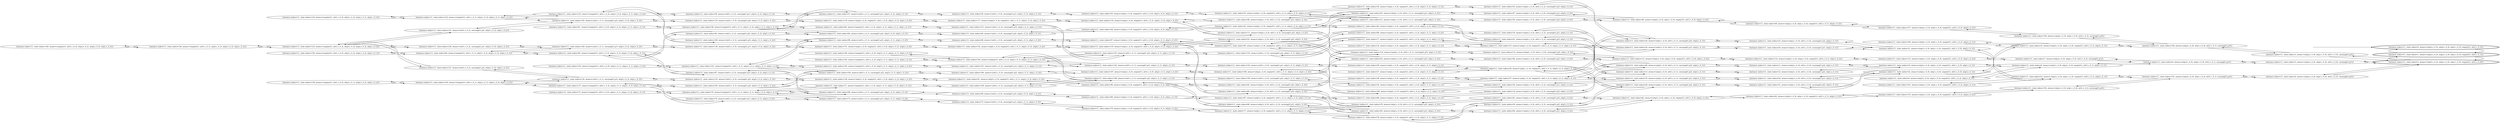 digraph {
rankdir="LR"
s140[label="(instance index=11, state index=140, atoms={empty(t1), at(t1,c_0_0), at(p3,c_0_2), at(p2,c_0_2), at(p1,c_0_2)})"]
s126[label="(instance index=11, state index=126, atoms={empty(t1), at(t1,c_0_1), at(p3,c_0_2), at(p2,c_0_2), at(p1,c_0_2)})"]
s124[label="(instance index=11, state index=124, atoms={empty(t1), at(t1,c_0_0), at(p3,c_0_2), at(p2,c_0_1), at(p1,c_0_2)})"]
s125[label="(instance index=11, state index=125, atoms={empty(t1), at(t1,c_0_2), at(p3,c_0_2), at(p2,c_0_2), at(p1,c_0_2)})"]
s156[label="(instance index=11, state index=156, atoms={empty(t1), at(t1,c_0_0), at(p3,c_0_2), at(p2,c_0_2), at(p1,c_0_1)})"]
s138[label="(instance index=11, state index=138, atoms={empty(t1), at(t1,c_0_0), at(p3,c_0_1), at(p2,c_0_2), at(p1,c_0_2)})"]
s127[label="(instance index=11, state index=127, atoms={at(t1,c_0_2), carrying(t1,p3), at(p2,c_0_2), at(p1,c_0_2)})"]
s128[label="(instance index=11, state index=128, atoms={at(t1,c_0_2), carrying(t1,p1), at(p3,c_0_2), at(p2,c_0_2)})"]
s122[label="(instance index=11, state index=122, atoms={empty(t1), at(t1,c_0_1), at(p3,c_0_2), at(p2,c_0_1), at(p1,c_0_2)})"]
s121[label="(instance index=11, state index=121, atoms={at(t1,c_0_2), carrying(t1,p2), at(p3,c_0_2), at(p1,c_0_2)})"]
s66[label="(instance index=11, state index=66, atoms={empty(t1), at(t1,c_0_1), at(p3,c_0_2), at(p2,c_0_2), at(p1,c_0_1)})"]
s136[label="(instance index=11, state index=136, atoms={empty(t1), at(t1,c_0_1), at(p3,c_0_1), at(p2,c_0_2), at(p1,c_0_2)})"]
s134[label="(instance index=11, state index=134, atoms={at(t1,c_0_1), carrying(t1,p3), at(p2,c_0_2), at(p1,c_0_2)})"]
s123[label="(instance index=11, state index=123, atoms={empty(t1), at(t1,c_0_2), at(p3,c_0_2), at(p2,c_0_1), at(p1,c_0_2)})"]
s129[label="(instance index=11, state index=129, atoms={at(t1,c_0_1), carrying(t1,p1), at(p3,c_0_2), at(p2,c_0_2)})"]
s120[label="(instance index=11, state index=120, atoms={at(t1,c_0_1), carrying(t1,p2), at(p3,c_0_2), at(p1,c_0_2)})"]
s65[label="(instance index=11, state index=65, atoms={empty(t1), at(t1,c_0_2), at(p3,c_0_2), at(p2,c_0_2), at(p1,c_0_1)})"]
s61[label="(instance index=11, state index=61, atoms={empty(t1), at(t1,c_0_0), at(p3,c_0_2), at(p2,c_0_1), at(p1,c_0_1)})"]
s137[label="(instance index=11, state index=137, atoms={empty(t1), at(t1,c_0_2), at(p3,c_0_1), at(p2,c_0_2), at(p1,c_0_2)})"]
s72[label="(instance index=11, state index=72, atoms={empty(t1), at(t1,c_0_0), at(p3,c_0_1), at(p2,c_0_2), at(p1,c_0_1)})"]
s103[label="(instance index=11, state index=103, atoms={empty(t1), at(t1,c_0_0), at(p3,c_0_1), at(p2,c_0_1), at(p1,c_0_2)})"]
s67[label="(instance index=11, state index=67, atoms={at(t1,c_0_2), carrying(t1,p3), at(p2,c_0_2), at(p1,c_0_1)})"]
s135[label="(instance index=11, state index=135, atoms={at(t1,c_0_0), carrying(t1,p3), at(p2,c_0_2), at(p1,c_0_2)})"]
s100[label="(instance index=11, state index=100, atoms={at(t1,c_0_2), carrying(t1,p3), at(p2,c_0_1), at(p1,c_0_2)})"]
s58[label="(instance index=11, state index=58, atoms={at(t1,c_0_2), carrying(t1,p1), at(p3,c_0_2), at(p2,c_0_1)})"]
s130[label="(instance index=11, state index=130, atoms={at(t1,c_0_0), carrying(t1,p1), at(p3,c_0_2), at(p2,c_0_2)})"]
s119[label="(instance index=11, state index=119, atoms={at(t1,c_0_0), carrying(t1,p2), at(p3,c_0_2), at(p1,c_0_2)})"]
s63[label="(instance index=11, state index=63, atoms={at(t1,c_0_2), carrying(t1,p2), at(p3,c_0_2), at(p1,c_0_1)})"]
s59[label="(instance index=11, state index=59, atoms={empty(t1), at(t1,c_0_1), at(p3,c_0_2), at(p2,c_0_1), at(p1,c_0_1)})"]
s105[label="(instance index=11, state index=105, atoms={at(t1,c_0_2), carrying(t1,p2), at(p3,c_0_1), at(p1,c_0_2)})"]
s74[label="(instance index=11, state index=74, atoms={at(t1,c_0_2), carrying(t1,p1), at(p3,c_0_1), at(p2,c_0_2)})"]
s70[label="(instance index=11, state index=70, atoms={empty(t1), at(t1,c_0_1), at(p3,c_0_1), at(p2,c_0_2), at(p1,c_0_1)})"]
s101[label="(instance index=11, state index=101, atoms={empty(t1), at(t1,c_0_1), at(p3,c_0_1), at(p2,c_0_1), at(p1,c_0_2)})"]
s68[label="(instance index=11, state index=68, atoms={at(t1,c_0_1), carrying(t1,p3), at(p2,c_0_2), at(p1,c_0_1)})"]
s139[label="(instance index=11, state index=139, atoms={at(p3,c_0_0), empty(t1), at(t1,c_0_0), at(p2,c_0_2), at(p1,c_0_2)})"]
s146[label="(instance index=11, state index=146, atoms={empty(t1), at(t1,c_0_0), at(p3,c_0_1), at(p2,c_0_1), at(p1,c_0_1)})"]
s145[label="(instance index=11, state index=145, atoms={empty(t1), at(t1,c_0_2), at(p3,c_0_1), at(p2,c_0_1), at(p1,c_0_1)})"]
s131[label="(instance index=11, state index=131, atoms={at(p1,c_0_0), empty(t1), at(t1,c_0_0), at(p3,c_0_2), at(p2,c_0_2)})"]
s102[label="(instance index=11, state index=102, atoms={empty(t1), at(t1,c_0_2), at(p3,c_0_1), at(p2,c_0_1), at(p1,c_0_2)})"]
s73[label="(instance index=11, state index=73, atoms={at(t1,c_0_1), carrying(t1,p1), at(p3,c_0_1), at(p2,c_0_2)})"]
s104[label="(instance index=11, state index=104, atoms={at(t1,c_0_1), carrying(t1,p2), at(p3,c_0_1), at(p1,c_0_2)})"]
s71[label="(instance index=11, state index=71, atoms={empty(t1), at(t1,c_0_2), at(p3,c_0_1), at(p2,c_0_2), at(p1,c_0_1)})"]
s62[label="(instance index=11, state index=62, atoms={at(t1,c_0_1), carrying(t1,p2), at(p3,c_0_2), at(p1,c_0_1)})"]
s118[label="(instance index=11, state index=118, atoms={at(p2,c_0_0), empty(t1), at(t1,c_0_0), at(p3,c_0_2), at(p1,c_0_2)})"]
s57[label="(instance index=11, state index=57, atoms={at(t1,c_0_1), carrying(t1,p1), at(p3,c_0_2), at(p2,c_0_1)})"]
s60[label="(instance index=11, state index=60, atoms={empty(t1), at(t1,c_0_2), at(p3,c_0_2), at(p2,c_0_1), at(p1,c_0_1)})"]
s99[label="(instance index=11, state index=99, atoms={at(t1,c_0_1), carrying(t1,p3), at(p2,c_0_1), at(p1,c_0_2)})"]
s141[label="(instance index=11, state index=141, atoms={at(t1,c_0_2), carrying(t1,p1), at(p3,c_0_1), at(p2,c_0_1)})"]
s151[label="(instance index=11, state index=151, atoms={at(t1,c_0_2), carrying(t1,p3), at(p2,c_0_1), at(p1,c_0_1)})"]
s149[label="(instance index=11, state index=149, atoms={at(t1,c_0_2), carrying(t1,p2), at(p3,c_0_1), at(p1,c_0_1)})"]
s132[label="(instance index=11, state index=132, atoms={at(p1,c_0_0), empty(t1), at(t1,c_0_1), at(p3,c_0_2), at(p2,c_0_2)})"]
s144[label="(instance index=11, state index=144, atoms={empty(t1), at(t1,c_0_1), at(p3,c_0_1), at(p2,c_0_1), at(p1,c_0_1)})"]
s75[label="(instance index=11, state index=75, atoms={at(t1,c_0_0), carrying(t1,p1), at(p3,c_0_1), at(p2,c_0_2)})"]
s106[label="(instance index=11, state index=106, atoms={at(t1,c_0_0), carrying(t1,p2), at(p3,c_0_1), at(p1,c_0_2)})"]
s64[label="(instance index=11, state index=64, atoms={at(t1,c_0_0), carrying(t1,p2), at(p3,c_0_2), at(p1,c_0_1)})"]
s117[label="(instance index=11, state index=117, atoms={at(p2,c_0_0), empty(t1), at(t1,c_0_1), at(p3,c_0_2), at(p1,c_0_2)})"]
s56[label="(instance index=11, state index=56, atoms={at(t1,c_0_0), carrying(t1,p1), at(p3,c_0_2), at(p2,c_0_1)})"]
s98[label="(instance index=11, state index=98, atoms={at(t1,c_0_0), carrying(t1,p3), at(p2,c_0_1), at(p1,c_0_2)})"]
s91[label="(instance index=11, state index=91, atoms={at(p3,c_0_0), empty(t1), at(t1,c_0_1), at(p2,c_0_2), at(p1,c_0_2)})"]
s69[label="(instance index=11, state index=69, atoms={at(t1,c_0_0), carrying(t1,p3), at(p2,c_0_2), at(p1,c_0_1)})"]
s142[label="(instance index=11, state index=142, atoms={at(t1,c_0_1), carrying(t1,p1), at(p3,c_0_1), at(p2,c_0_1)})"]
s133[label="(instance index=11, state index=133, atoms={at(p1,c_0_0), empty(t1), at(t1,c_0_2), at(p3,c_0_2), at(p2,c_0_2)})"]
s148[label="(instance index=11, state index=148, atoms={at(t1,c_0_1), carrying(t1,p2), at(p3,c_0_1), at(p1,c_0_1)})"]
s147[label="(instance index=11, state index=147, atoms={at(t1,c_0_1), carrying(t1,p3), at(p2,c_0_1), at(p1,c_0_1)})"]
s76[label="(instance index=11, state index=76, atoms={at(p1,c_0_0), empty(t1), at(t1,c_0_0), at(p3,c_0_1), at(p2,c_0_2)})"]
s107[label="(instance index=11, state index=107, atoms={at(p2,c_0_0), empty(t1), at(t1,c_0_0), at(p3,c_0_1), at(p1,c_0_2)})"]
s44[label="(instance index=11, state index=44, atoms={at(p2,c_0_0), empty(t1), at(t1,c_0_0), at(p3,c_0_2), at(p1,c_0_1)})"]
s116[label="(instance index=11, state index=116, atoms={at(p2,c_0_0), empty(t1), at(t1,c_0_2), at(p3,c_0_2), at(p1,c_0_2)})"]
s55[label="(instance index=11, state index=55, atoms={at(p1,c_0_0), empty(t1), at(t1,c_0_0), at(p3,c_0_2), at(p2,c_0_1)})"]
s97[label="(instance index=11, state index=97, atoms={at(p3,c_0_0), empty(t1), at(t1,c_0_0), at(p2,c_0_1), at(p1,c_0_2)})"]
s90[label="(instance index=11, state index=90, atoms={at(p3,c_0_0), empty(t1), at(t1,c_0_2), at(p2,c_0_2), at(p1,c_0_2)})"]
s89[label="(instance index=11, state index=89, atoms={at(p3,c_0_0), empty(t1), at(t1,c_0_0), at(p2,c_0_2), at(p1,c_0_1)})"]
s152[label="(instance index=11, state index=152, atoms={at(t1,c_0_0), carrying(t1,p3), at(p2,c_0_1), at(p1,c_0_1)})"]
s150[label="(instance index=11, state index=150, atoms={at(t1,c_0_0), carrying(t1,p2), at(p3,c_0_1), at(p1,c_0_1)})"]
s143[label="(instance index=11, state index=143, atoms={at(t1,c_0_0), carrying(t1,p1), at(p3,c_0_1), at(p2,c_0_1)})"]
s77[label="(instance index=11, state index=77, atoms={at(p1,c_0_0), empty(t1), at(t1,c_0_1), at(p3,c_0_1), at(p2,c_0_2)})"]
s108[label="(instance index=11, state index=108, atoms={at(p2,c_0_0), empty(t1), at(t1,c_0_1), at(p3,c_0_1), at(p1,c_0_2)})"]
s43[label="(instance index=11, state index=43, atoms={at(p2,c_0_0), empty(t1), at(t1,c_0_1), at(p3,c_0_2), at(p1,c_0_1)})"]
s46[label="(instance index=11, state index=46, atoms={at(p2,c_0_0), at(t1,c_0_2), carrying(t1,p1), at(p3,c_0_2)})"]
s52[label="(instance index=11, state index=52, atoms={at(p1,c_0_0), at(t1,c_0_2), carrying(t1,p2), at(p3,c_0_2)})"]
s53[label="(instance index=11, state index=53, atoms={at(p1,c_0_0), empty(t1), at(t1,c_0_1), at(p3,c_0_2), at(p2,c_0_1)})"]
s95[label="(instance index=11, state index=95, atoms={at(p3,c_0_0), empty(t1), at(t1,c_0_1), at(p2,c_0_1), at(p1,c_0_2)})"]
s80[label="(instance index=11, state index=80, atoms={at(p1,c_0_0), at(t1,c_0_2), carrying(t1,p3), at(p2,c_0_2)})"]
s86[label="(instance index=11, state index=86, atoms={at(p3,c_0_0), at(t1,c_0_2), carrying(t1,p1), at(p2,c_0_2)})"]
s87[label="(instance index=11, state index=87, atoms={at(p3,c_0_0), empty(t1), at(t1,c_0_1), at(p2,c_0_2), at(p1,c_0_1)})"]
s92[label="(instance index=11, state index=92, atoms={at(p3,c_0_0), at(t1,c_0_2), carrying(t1,p2), at(p1,c_0_2)})"]
s111[label="(instance index=11, state index=111, atoms={at(p2,c_0_0), at(t1,c_0_2), carrying(t1,p3), at(p1,c_0_2)})"]
s28[label="(instance index=11, state index=28, atoms={at(p1,c_0_0), empty(t1), at(t1,c_0_0), at(p3,c_0_1), at(p2,c_0_1)})"]
s27[label="(instance index=11, state index=27, atoms={at(p1,c_0_0), empty(t1), at(t1,c_0_2), at(p3,c_0_1), at(p2,c_0_1)})"]
s78[label="(instance index=11, state index=78, atoms={at(p1,c_0_0), empty(t1), at(t1,c_0_2), at(p3,c_0_1), at(p2,c_0_2)})"]
s109[label="(instance index=11, state index=109, atoms={at(p2,c_0_0), empty(t1), at(t1,c_0_2), at(p3,c_0_1), at(p1,c_0_2)})"]
s38[label="(instance index=11, state index=38, atoms={at(p2,c_0_0), empty(t1), at(t1,c_0_2), at(p3,c_0_1), at(p1,c_0_1)})"]
s39[label="(instance index=11, state index=39, atoms={at(p2,c_0_0), empty(t1), at(t1,c_0_0), at(p3,c_0_1), at(p1,c_0_1)})"]
s45[label="(instance index=11, state index=45, atoms={at(p2,c_0_0), at(t1,c_0_1), carrying(t1,p1), at(p3,c_0_2)})"]
s51[label="(instance index=11, state index=51, atoms={at(p1,c_0_0), at(t1,c_0_1), carrying(t1,p2), at(p3,c_0_2)})"]
s16[label="(instance index=11, state index=16, atoms={at(p3,c_0_0), empty(t1), at(t1,c_0_2), at(p2,c_0_1), at(p1,c_0_1)})"]
s17[label="(instance index=11, state index=17, atoms={at(p3,c_0_0), empty(t1), at(t1,c_0_0), at(p2,c_0_1), at(p1,c_0_1)})"]
s96[label="(instance index=11, state index=96, atoms={at(p3,c_0_0), empty(t1), at(t1,c_0_2), at(p2,c_0_1), at(p1,c_0_2)})"]
s54[label="(instance index=11, state index=54, atoms={at(p1,c_0_0), empty(t1), at(t1,c_0_2), at(p3,c_0_2), at(p2,c_0_1)})"]
s79[label="(instance index=11, state index=79, atoms={at(p1,c_0_0), at(t1,c_0_1), carrying(t1,p3), at(p2,c_0_2)})"]
s85[label="(instance index=11, state index=85, atoms={at(p3,c_0_0), at(t1,c_0_1), carrying(t1,p1), at(p2,c_0_2)})"]
s93[label="(instance index=11, state index=93, atoms={at(p3,c_0_0), at(t1,c_0_1), carrying(t1,p2), at(p1,c_0_2)})"]
s110[label="(instance index=11, state index=110, atoms={at(p2,c_0_0), at(t1,c_0_1), carrying(t1,p3), at(p1,c_0_2)})"]
s42[label="(instance index=11, state index=42, atoms={at(p2,c_0_0), empty(t1), at(t1,c_0_2), at(p3,c_0_2), at(p1,c_0_1)})"]
s88[label="(instance index=11, state index=88, atoms={at(p3,c_0_0), empty(t1), at(t1,c_0_2), at(p2,c_0_2), at(p1,c_0_1)})"]
s14[label="(instance index=11, state index=14, atoms={at(p3,c_0_0), at(t1,c_0_2), carrying(t1,p2), at(p1,c_0_1)})"]
s112[label="(instance index=11, state index=112, atoms={at(p2,c_0_0), at(t1,c_0_0), carrying(t1,p3), at(p1,c_0_2)})"]
s84[label="(instance index=11, state index=84, atoms={at(p3,c_0_0), at(t1,c_0_0), carrying(t1,p1), at(p2,c_0_2)})"]
s25[label="(instance index=11, state index=25, atoms={at(p1,c_0_0), at(t1,c_0_2), carrying(t1,p3), at(p2,c_0_1)})"]
s19[label="(instance index=11, state index=19, atoms={at(p3,c_0_0), at(t1,c_0_2), carrying(t1,p1), at(p2,c_0_1)})"]
s15[label="(instance index=11, state index=15, atoms={at(p3,c_0_0), empty(t1), at(t1,c_0_1), at(p2,c_0_1), at(p1,c_0_1)})"]
s50[label="(instance index=11, state index=50, atoms={at(p1,c_0_0), at(t1,c_0_0), carrying(t1,p2), at(p3,c_0_2)})"]
s47[label="(instance index=11, state index=47, atoms={at(p2,c_0_0), at(t1,c_0_0), carrying(t1,p1), at(p3,c_0_2)})"]
s30[label="(instance index=11, state index=30, atoms={at(p1,c_0_0), at(t1,c_0_2), carrying(t1,p2), at(p3,c_0_1)})"]
s26[label="(instance index=11, state index=26, atoms={at(p1,c_0_0), empty(t1), at(t1,c_0_1), at(p3,c_0_1), at(p2,c_0_1)})"]
s36[label="(instance index=11, state index=36, atoms={at(p2,c_0_0), at(t1,c_0_2), carrying(t1,p1), at(p3,c_0_1)})"]
s81[label="(instance index=11, state index=81, atoms={at(p1,c_0_0), at(t1,c_0_0), carrying(t1,p3), at(p2,c_0_2)})"]
s37[label="(instance index=11, state index=37, atoms={at(p2,c_0_0), empty(t1), at(t1,c_0_1), at(p3,c_0_1), at(p1,c_0_1)})"]
s41[label="(instance index=11, state index=41, atoms={at(p2,c_0_0), at(t1,c_0_2), carrying(t1,p3), at(p1,c_0_1)})"]
s94[label="(instance index=11, state index=94, atoms={at(p3,c_0_0), at(t1,c_0_0), carrying(t1,p2), at(p1,c_0_2)})"]
s13[label="(instance index=11, state index=13, atoms={at(p3,c_0_0), at(t1,c_0_1), carrying(t1,p2), at(p1,c_0_1)})"]
s113[label="(instance index=11, state index=113, atoms={at(p3,c_0_0), at(p2,c_0_0), empty(t1), at(t1,c_0_0), at(p1,c_0_2)})"]
s18[label="(instance index=11, state index=18, atoms={at(p3,c_0_0), at(t1,c_0_1), carrying(t1,p1), at(p2,c_0_1)})"]
s48[label="(instance index=11, state index=48, atoms={at(p2,c_0_0), at(p1,c_0_0), empty(t1), at(t1,c_0_0), at(p3,c_0_2)})"]
s29[label="(instance index=11, state index=29, atoms={at(p1,c_0_0), at(t1,c_0_1), carrying(t1,p2), at(p3,c_0_1)})"]
s24[label="(instance index=11, state index=24, atoms={at(p1,c_0_0), at(t1,c_0_1), carrying(t1,p3), at(p2,c_0_1)})"]
s40[label="(instance index=11, state index=40, atoms={at(p2,c_0_0), at(t1,c_0_1), carrying(t1,p3), at(p1,c_0_1)})"]
s35[label="(instance index=11, state index=35, atoms={at(p2,c_0_0), at(t1,c_0_1), carrying(t1,p1), at(p3,c_0_1)})"]
s82[label="(instance index=11, state index=82, atoms={at(p3,c_0_0), at(p1,c_0_0), empty(t1), at(t1,c_0_0), at(p2,c_0_2)})"]
s12[label="(instance index=11, state index=12, atoms={at(p3,c_0_0), at(t1,c_0_0), carrying(t1,p2), at(p1,c_0_1)})"]
s11[label="(instance index=11, state index=11, atoms={at(p2,c_0_0), at(t1,c_0_0), carrying(t1,p3), at(p1,c_0_1)})"]
s114[label="(instance index=11, state index=114, atoms={at(p3,c_0_0), at(p2,c_0_0), empty(t1), at(t1,c_0_1), at(p1,c_0_2)})"]
s83[label="(instance index=11, state index=83, atoms={at(p3,c_0_0), at(p1,c_0_0), empty(t1), at(t1,c_0_1), at(p2,c_0_2)})"]
s34[label="(instance index=11, state index=34, atoms={at(p2,c_0_0), at(t1,c_0_0), carrying(t1,p1), at(p3,c_0_1)})"]
s31[label="(instance index=11, state index=31, atoms={at(p1,c_0_0), at(t1,c_0_0), carrying(t1,p2), at(p3,c_0_1)})"]
s49[label="(instance index=11, state index=49, atoms={at(p2,c_0_0), at(p1,c_0_0), empty(t1), at(t1,c_0_1), at(p3,c_0_2)})"]
s20[label="(instance index=11, state index=20, atoms={at(p3,c_0_0), at(t1,c_0_0), carrying(t1,p1), at(p2,c_0_1)})"]
s23[label="(instance index=11, state index=23, atoms={at(p1,c_0_0), at(t1,c_0_0), carrying(t1,p3), at(p2,c_0_1)})"]
s157[label="(instance index=11, state index=157, atoms={at(p2,c_0_0), at(p1,c_0_0), empty(t1), at(t1,c_0_2), at(p3,c_0_2)})"]
s153[label="(instance index=11, state index=153, atoms={at(p3,c_0_0), at(p1,c_0_0), empty(t1), at(t1,c_0_2), at(p2,c_0_2)})"]
s9[label="(instance index=11, state index=9, atoms={at(p3,c_0_0), at(p2,c_0_0), empty(t1), at(t1,c_0_2), at(p1,c_0_1)})"]
s160[label="(instance index=11, state index=160, atoms={at(p2,c_0_0), at(p1,c_0_0), empty(t1), at(t1,c_0_2), at(p3,c_0_1)})"]
s10[label="(instance index=11, state index=10, atoms={at(p3,c_0_0), at(p2,c_0_0), empty(t1), at(t1,c_0_0), at(p1,c_0_1)})"]
s161[label="(instance index=11, state index=161, atoms={at(p3,c_0_0), at(p1,c_0_0), empty(t1), at(t1,c_0_2), at(p2,c_0_1)})"]
s32[label="(instance index=11, state index=32, atoms={at(p2,c_0_0), at(p1,c_0_0), empty(t1), at(t1,c_0_0), at(p3,c_0_1)})"]
s21[label="(instance index=11, state index=21, atoms={at(p3,c_0_0), at(p1,c_0_0), empty(t1), at(t1,c_0_0), at(p2,c_0_1)})"]
s115[label="(instance index=11, state index=115, atoms={at(p3,c_0_0), at(p2,c_0_0), empty(t1), at(t1,c_0_2), at(p1,c_0_2)})"]
s154[label="(instance index=11, state index=154, atoms={at(p3,c_0_0), at(p1,c_0_0), at(t1,c_0_2), carrying(t1,p2)})"]
s22[label="(instance index=11, state index=22, atoms={at(p3,c_0_0), at(p1,c_0_0), empty(t1), at(t1,c_0_1), at(p2,c_0_1)})"]
s33[label="(instance index=11, state index=33, atoms={at(p2,c_0_0), at(p1,c_0_0), empty(t1), at(t1,c_0_1), at(p3,c_0_1)})"]
s158[label="(instance index=11, state index=158, atoms={at(p2,c_0_0), at(p1,c_0_0), at(t1,c_0_2), carrying(t1,p3)})"]
s7[label="(instance index=11, state index=7, atoms={at(p3,c_0_0), at(p2,c_0_0), at(t1,c_0_2), carrying(t1,p1)})"]
s8[label="(instance index=11, state index=8, atoms={at(p3,c_0_0), at(p2,c_0_0), empty(t1), at(t1,c_0_1), at(p1,c_0_1)})"]
s155[label="(instance index=11, state index=155, atoms={at(p3,c_0_0), at(p1,c_0_0), at(t1,c_0_1), carrying(t1,p2)})"]
s6[label="(instance index=11, state index=6, atoms={at(p3,c_0_0), at(p2,c_0_0), at(t1,c_0_1), carrying(t1,p1)})"]
s159[label="(instance index=11, state index=159, atoms={at(p2,c_0_0), at(p1,c_0_0), at(t1,c_0_1), carrying(t1,p3)})"]
s4[label="(instance index=11, state index=4, atoms={at(p3,c_0_0), at(p1,c_0_0), at(t1,c_0_0), carrying(t1,p2)})"]
s5[label="(instance index=11, state index=5, atoms={at(p3,c_0_0), at(p2,c_0_0), at(t1,c_0_0), carrying(t1,p1)})"]
s3[label="(instance index=11, state index=3, atoms={at(p2,c_0_0), at(p1,c_0_0), at(t1,c_0_0), carrying(t1,p3)})"]
s0[peripheries=2,label="(instance index=11, state index=0, atoms={at(p3,c_0_0), at(p2,c_0_0), at(p1,c_0_0), empty(t1), at(t1,c_0_2)})"]
s1[peripheries=2,label="(instance index=11, state index=1, atoms={at(p3,c_0_0), at(p2,c_0_0), at(p1,c_0_0), empty(t1), at(t1,c_0_1)})"]
s2[peripheries=2,label="(instance index=11, state index=2, atoms={at(p3,c_0_0), at(p2,c_0_0), at(p1,c_0_0), empty(t1), at(t1,c_0_0)})"]
Dangling [ label = "", style = invis ]
{ rank = same; Dangling }
Dangling -> s0
{ rank = same; s0}
{ rank = same; s126}
{ rank = same; s124,s125,s156,s138}
{ rank = same; s127,s128,s122,s121,s66,s136}
{ rank = same; s134,s123,s129,s120,s65,s61,s137,s72,s103}
{ rank = same; s67,s135,s100,s58,s130,s119,s63,s59,s105,s74,s70,s101}
{ rank = same; s68,s139,s146,s145,s131,s102,s73,s104,s71,s62,s118,s57,s60,s99}
{ rank = same; s141,s151,s149,s132,s144,s75,s106,s64,s117,s56,s98,s91,s69}
{ rank = same; s142,s133,s148,s147,s76,s107,s44,s116,s55,s97,s90,s89}
{ rank = same; s152,s150,s143,s77,s108,s43,s46,s52,s53,s95,s80,s86,s87,s92,s111}
{ rank = same; s28,s27,s78,s109,s38,s39,s45,s51,s16,s17,s96,s54,s79,s85,s93,s110,s42,s88}
{ rank = same; s14,s112,s84,s25,s19,s15,s50,s47,s30,s26,s36,s81,s37,s41,s94}
{ rank = same; s13,s113,s18,s48,s29,s24,s40,s35,s82}
{ rank = same; s12,s11,s114,s83,s34,s31,s49,s20,s23}
{ rank = same; s157,s153,s9,s160,s10,s161,s32,s21,s115}
{ rank = same; s154,s22,s33,s158,s7,s8}
{ rank = same; s155,s6,s159}
{ rank = same; s4,s5,s3}
{ rank = same; s0,s1,s2}
{
s140->s126
}
{
s126->s125
s126->s140
}
{
s124->s122
s125->s127
s125->s126
s125->s121
s125->s128
s156->s66
s138->s136
}
{
s127->s134
s127->s125
s128->s125
s128->s129
s122->s124
s122->s123
s122->s120
s121->s125
s121->s120
s66->s156
s66->s129
s66->s65
s136->s138
s136->s134
s136->s137
}
{
s134->s135
s134->s127
s134->s136
s123->s58
s123->s100
s123->s122
s129->s66
s129->s130
s129->s128
s120->s119
s120->s122
s120->s121
s65->s67
s65->s63
s65->s66
s61->s59
s137->s74
s137->s105
s137->s136
s72->s70
s103->s101
}
{
s67->s68
s67->s65
s135->s134
s135->s139
s100->s123
s100->s99
s58->s123
s58->s57
s130->s131
s130->s129
s119->s118
s119->s120
s63->s62
s63->s65
s59->s61
s59->s60
s59->s62
s59->s57
s105->s137
s105->s104
s74->s137
s74->s73
s70->s71
s70->s68
s70->s73
s70->s72
s101->s103
s101->s102
s101->s99
s101->s104
}
{
s68->s69
s68->s70
s68->s67
s139->s135
s139->s91
s146->s144
s145->s144
s131->s132
s131->s130
s102->s141
s102->s101
s73->s70
s73->s75
s73->s74
s104->s101
s104->s106
s104->s105
s71->s70
s71->s149
s62->s63
s62->s59
s62->s64
s118->s119
s118->s117
s57->s58
s57->s59
s57->s56
s60->s151
s60->s59
s99->s100
s99->s101
s99->s98
}
{
s141->s102
s141->s142
s151->s60
s151->s147
s149->s71
s149->s148
s132->s133
s132->s131
s144->s148
s144->s146
s144->s145
s144->s147
s144->s142
s75->s76
s75->s73
s106->s107
s106->s104
s64->s62
s64->s44
s117->s118
s117->s116
s56->s55
s56->s57
s98->s99
s98->s97
s91->s139
s91->s90
s69->s68
s69->s89
}
{
s142->s143
s142->s141
s142->s144
s133->s52
s133->s132
s133->s80
s148->s149
s148->s150
s148->s144
s147->s151
s147->s152
s147->s144
s76->s77
s76->s75
s107->s108
s107->s106
s44->s43
s44->s64
s116->s46
s116->s111
s116->s117
s55->s53
s55->s56
s97->s95
s97->s98
s90->s86
s90->s92
s90->s91
s89->s87
s89->s69
}
{
s152->s147
s152->s17
s150->s39
s150->s148
s143->s142
s143->s28
s77->s78
s77->s79
s77->s76
s108->s109
s108->s110
s108->s107
s43->s44
s43->s45
s43->s42
s46->s45
s46->s116
s52->s133
s52->s51
s53->s55
s53->s54
s53->s51
s95->s97
s95->s93
s95->s96
s80->s79
s80->s133
s86->s85
s86->s90
s87->s89
s87->s85
s87->s88
s92->s93
s92->s90
s111->s110
s111->s116
}
{
s28->s143
s28->s26
s27->s26
s78->s30
s78->s77
s109->s36
s109->s108
s38->s37
s39->s150
s39->s37
s45->s47
s45->s46
s45->s43
s51->s52
s51->s53
s51->s50
s16->s15
s17->s15
s17->s152
s96->s95
s96->s19
s54->s53
s54->s25
s79->s81
s79->s77
s79->s80
s85->s86
s85->s87
s85->s84
s93->s94
s93->s95
s93->s92
s110->s111
s110->s108
s110->s112
s42->s43
s42->s41
s88->s87
s88->s14
}
{
s14->s13
s14->s88
s112->s110
s112->s113
s84->s85
s84->s82
s25->s54
s25->s24
s19->s18
s19->s96
s15->s13
s15->s18
s15->s17
s15->s16
s50->s51
s50->s48
s47->s45
s47->s48
s30->s78
s30->s29
s26->s28
s26->s27
s26->s29
s26->s24
s36->s109
s36->s35
s81->s79
s81->s82
s37->s39
s37->s38
s37->s35
s37->s40
s41->s42
s41->s40
s94->s93
s94->s113
}
{
s13->s14
s13->s15
s13->s12
s113->s114
s113->s94
s113->s112
s18->s15
s18->s20
s18->s19
s48->s47
s48->s50
s48->s49
s29->s31
s29->s30
s29->s26
s24->s23
s24->s26
s24->s25
s40->s37
s40->s11
s40->s41
s35->s36
s35->s37
s35->s34
s82->s83
s82->s84
s82->s81
}
{
s12->s13
s12->s10
s11->s10
s11->s40
s114->s115
s114->s113
s83->s82
s83->s153
s34->s35
s34->s32
s31->s29
s31->s32
s49->s157
s49->s48
s20->s21
s20->s18
s23->s21
s23->s24
}
{
s157->s158
s157->s49
s153->s83
s153->s154
s9->s8
s160->s33
s10->s12
s10->s11
s10->s8
s161->s22
s32->s31
s32->s34
s32->s33
s21->s22
s21->s23
s21->s20
s115->s7
s115->s114
}
{
s154->s155
s154->s153
s22->s21
s22->s155
s22->s161
s33->s159
s33->s160
s33->s32
s158->s159
s158->s157
s7->s6
s7->s115
s8->s10
s8->s6
s8->s9
}
{
s155->s22
s155->s4
s155->s154
s6->s7
s6->s5
s6->s8
s159->s158
s159->s3
s159->s33
}
{
s4->s155
s4->s2
s5->s6
s5->s2
s3->s159
s3->s2
}
{
s0->s1
s1->s2
s1->s0
s2->s5
s2->s4
s2->s3
s2->s1
}
}
